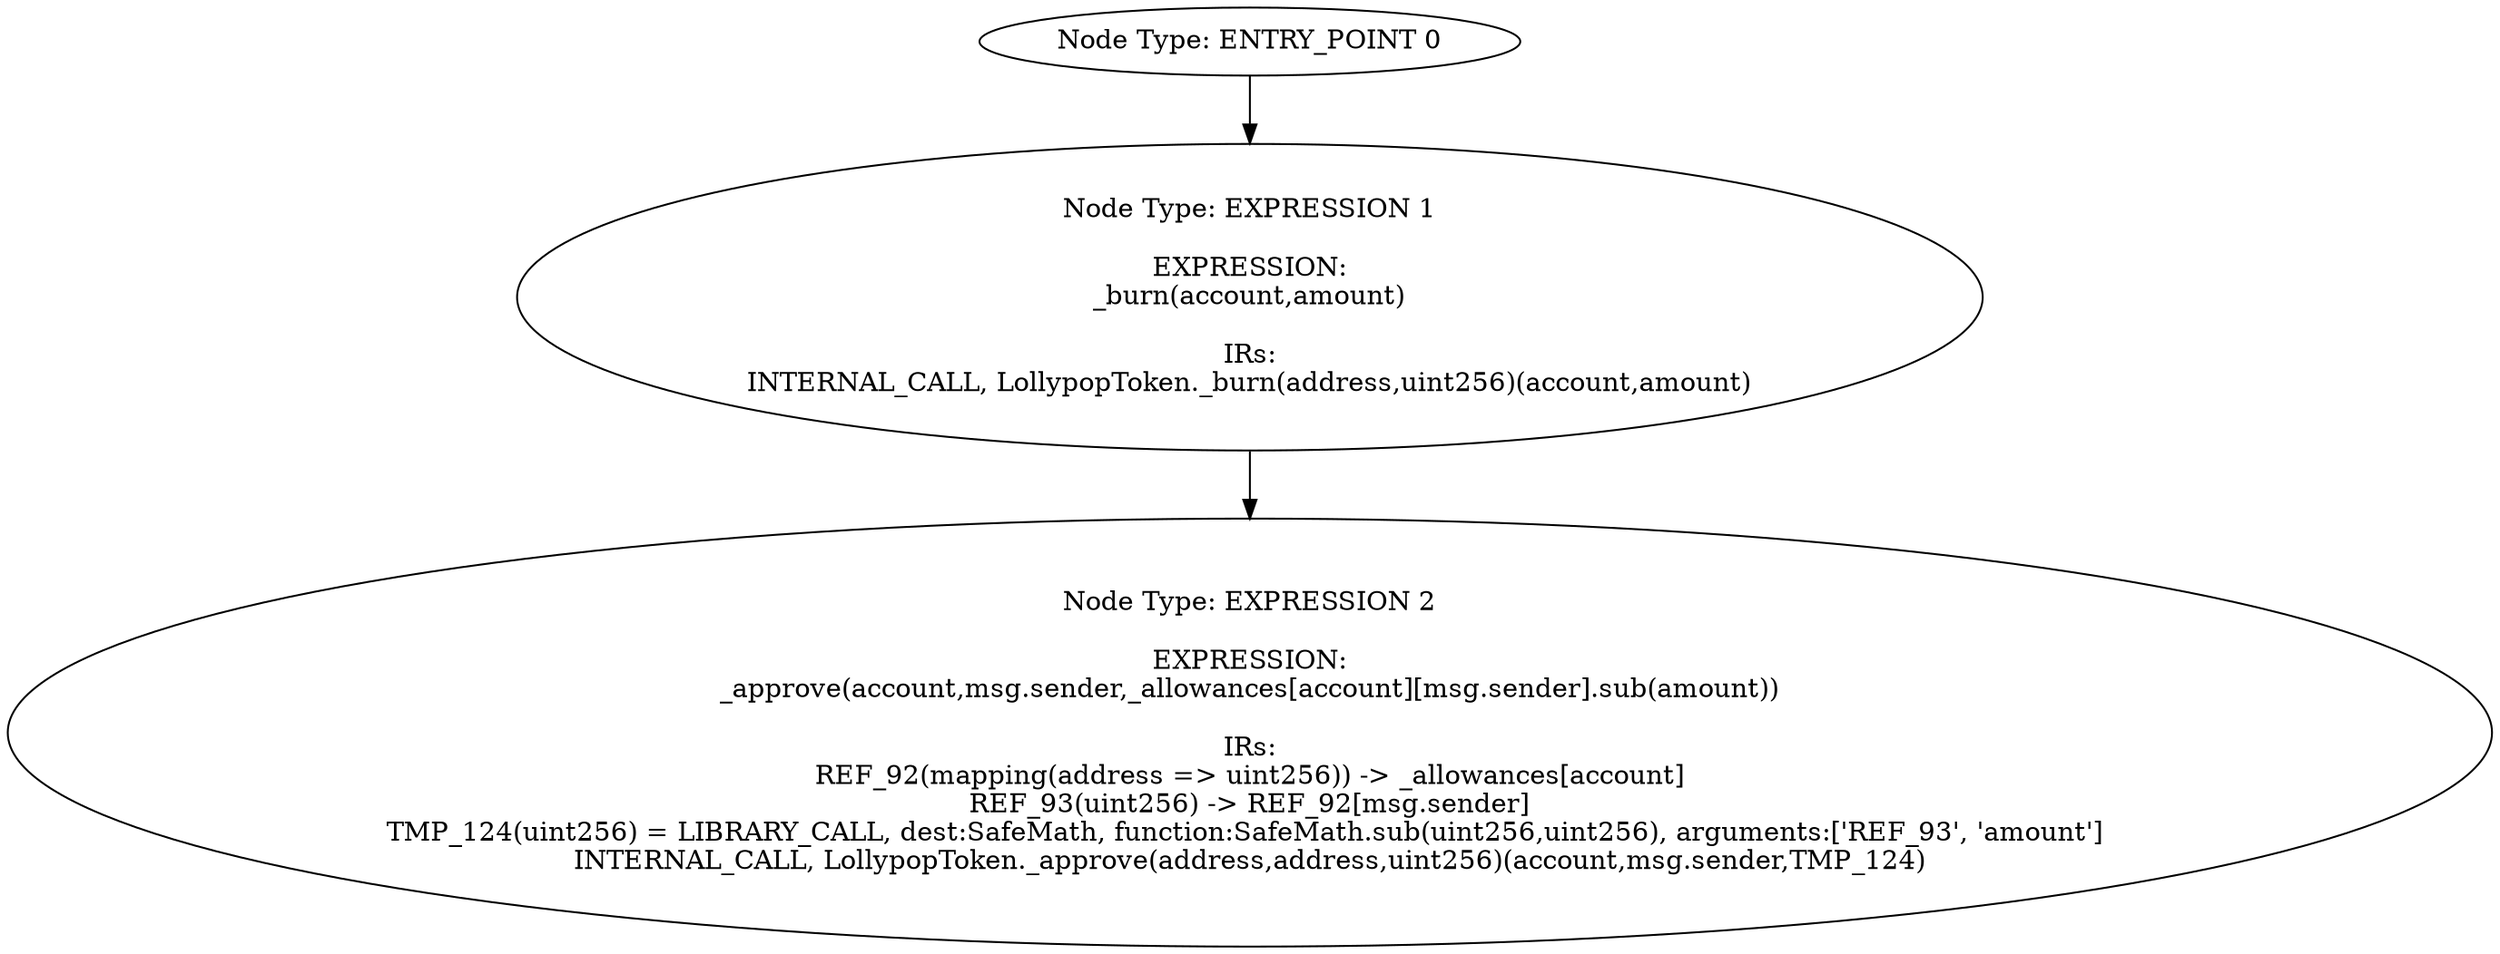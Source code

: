 digraph{
0[label="Node Type: ENTRY_POINT 0
"];
0->1;
1[label="Node Type: EXPRESSION 1

EXPRESSION:
_burn(account,amount)

IRs:
INTERNAL_CALL, LollypopToken._burn(address,uint256)(account,amount)"];
1->2;
2[label="Node Type: EXPRESSION 2

EXPRESSION:
_approve(account,msg.sender,_allowances[account][msg.sender].sub(amount))

IRs:
REF_92(mapping(address => uint256)) -> _allowances[account]
REF_93(uint256) -> REF_92[msg.sender]
TMP_124(uint256) = LIBRARY_CALL, dest:SafeMath, function:SafeMath.sub(uint256,uint256), arguments:['REF_93', 'amount'] 
INTERNAL_CALL, LollypopToken._approve(address,address,uint256)(account,msg.sender,TMP_124)"];
}
